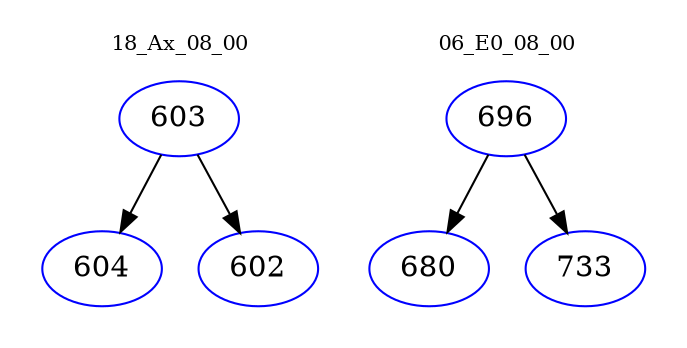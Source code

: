 digraph{
subgraph cluster_0 {
color = white
label = "18_Ax_08_00";
fontsize=10;
T0_603 [label="603", color="blue"]
T0_603 -> T0_604 [color="black"]
T0_604 [label="604", color="blue"]
T0_603 -> T0_602 [color="black"]
T0_602 [label="602", color="blue"]
}
subgraph cluster_1 {
color = white
label = "06_E0_08_00";
fontsize=10;
T1_696 [label="696", color="blue"]
T1_696 -> T1_680 [color="black"]
T1_680 [label="680", color="blue"]
T1_696 -> T1_733 [color="black"]
T1_733 [label="733", color="blue"]
}
}
